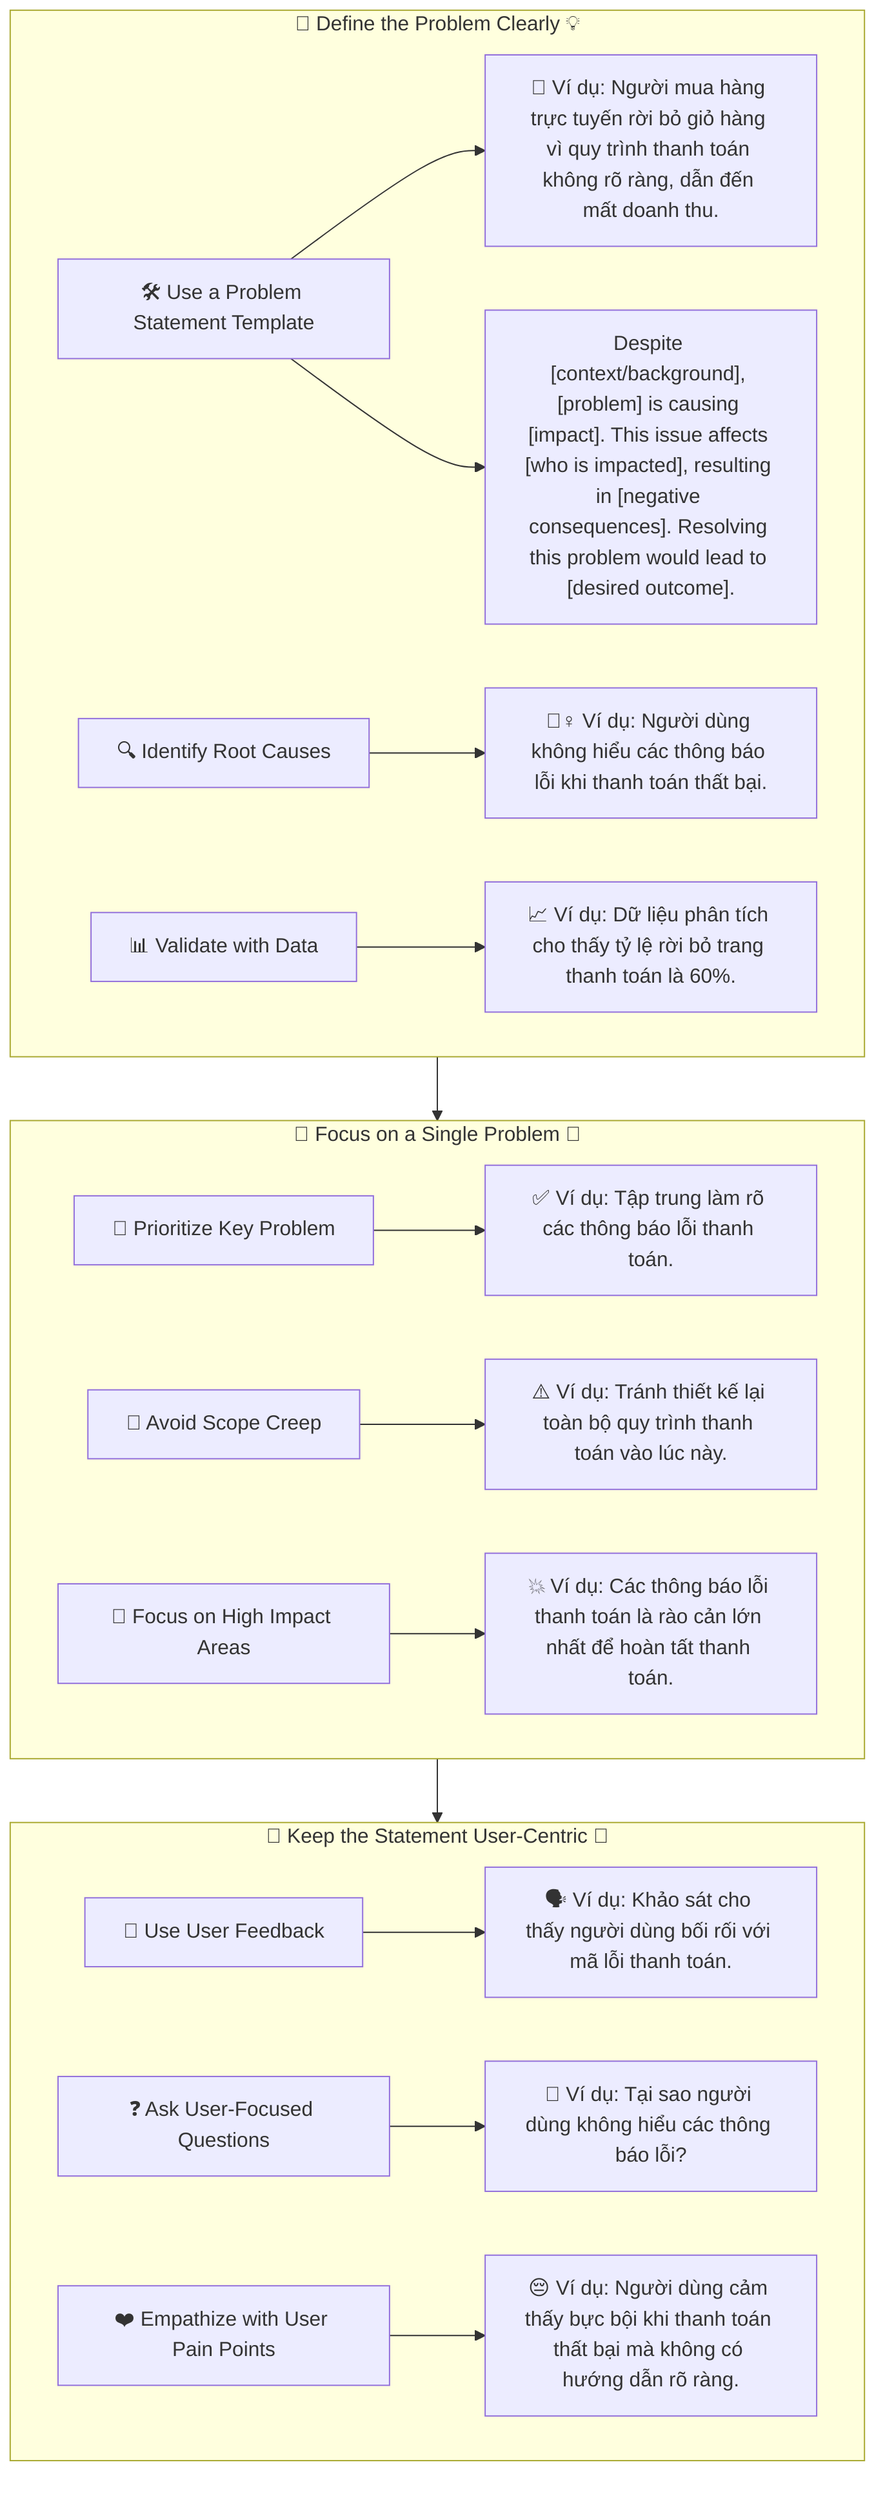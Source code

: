 flowchart TD
    %% Define the Problem Clearly
    subgraph A1[📝 Define the Problem Clearly 💡]
        B1[🛠️ Use a Problem Statement Template] --> E1["📄 Ví dụ: Người mua hàng trực tuyến rời bỏ giỏ hàng vì quy trình thanh toán không rõ ràng, dẫn đến mất doanh thu."]
        B1[🛠️ Use a Problem Statement Template] --> E4["Despite [context/background], [problem] is causing [impact]. This issue affects [who is impacted], resulting in [negative consequences]. Resolving this problem would lead to [desired outcome]."]
        B2[🔍 Identify Root Causes] --> E2["🕵️‍♀️ Ví dụ: Người dùng không hiểu các thông báo lỗi khi thanh toán thất bại."]
        B3[📊 Validate with Data] --> E3["📈 Ví dụ: Dữ liệu phân tích cho thấy tỷ lệ rời bỏ trang thanh toán là 60%."]
    end

    %% Focus on a Single Problem
    subgraph A2[🎯 Focus on a Single Problem 🎯]
        C1[📌 Prioritize Key Problem] --> F1["✅ Ví dụ: Tập trung làm rõ các thông báo lỗi thanh toán."]
        C2[🚫 Avoid Scope Creep] --> F2["⚠️ Ví dụ: Tránh thiết kế lại toàn bộ quy trình thanh toán vào lúc này."]
        C3[📍 Focus on High Impact Areas] --> F3["💥 Ví dụ: Các thông báo lỗi thanh toán là rào cản lớn nhất để hoàn tất thanh toán."]
    end

    %% Keep the Statement User-Centric
    subgraph A3[👤 Keep the Statement User-Centric 💬]
        D1[📢 Use User Feedback] --> G1["🗣️ Ví dụ: Khảo sát cho thấy người dùng bối rối với mã lỗi thanh toán."]
        D2[❓ Ask User-Focused Questions] --> G2["🤔 Ví dụ: Tại sao người dùng không hiểu các thông báo lỗi?"]
        D3[❤️ Empathize with User Pain Points] --> G3["😔 Ví dụ: Người dùng cảm thấy bực bội khi thanh toán thất bại mà không có hướng dẫn rõ ràng."]
    end

    %% Connect Subgraphs in Order
    A1 --> A2 --> A3